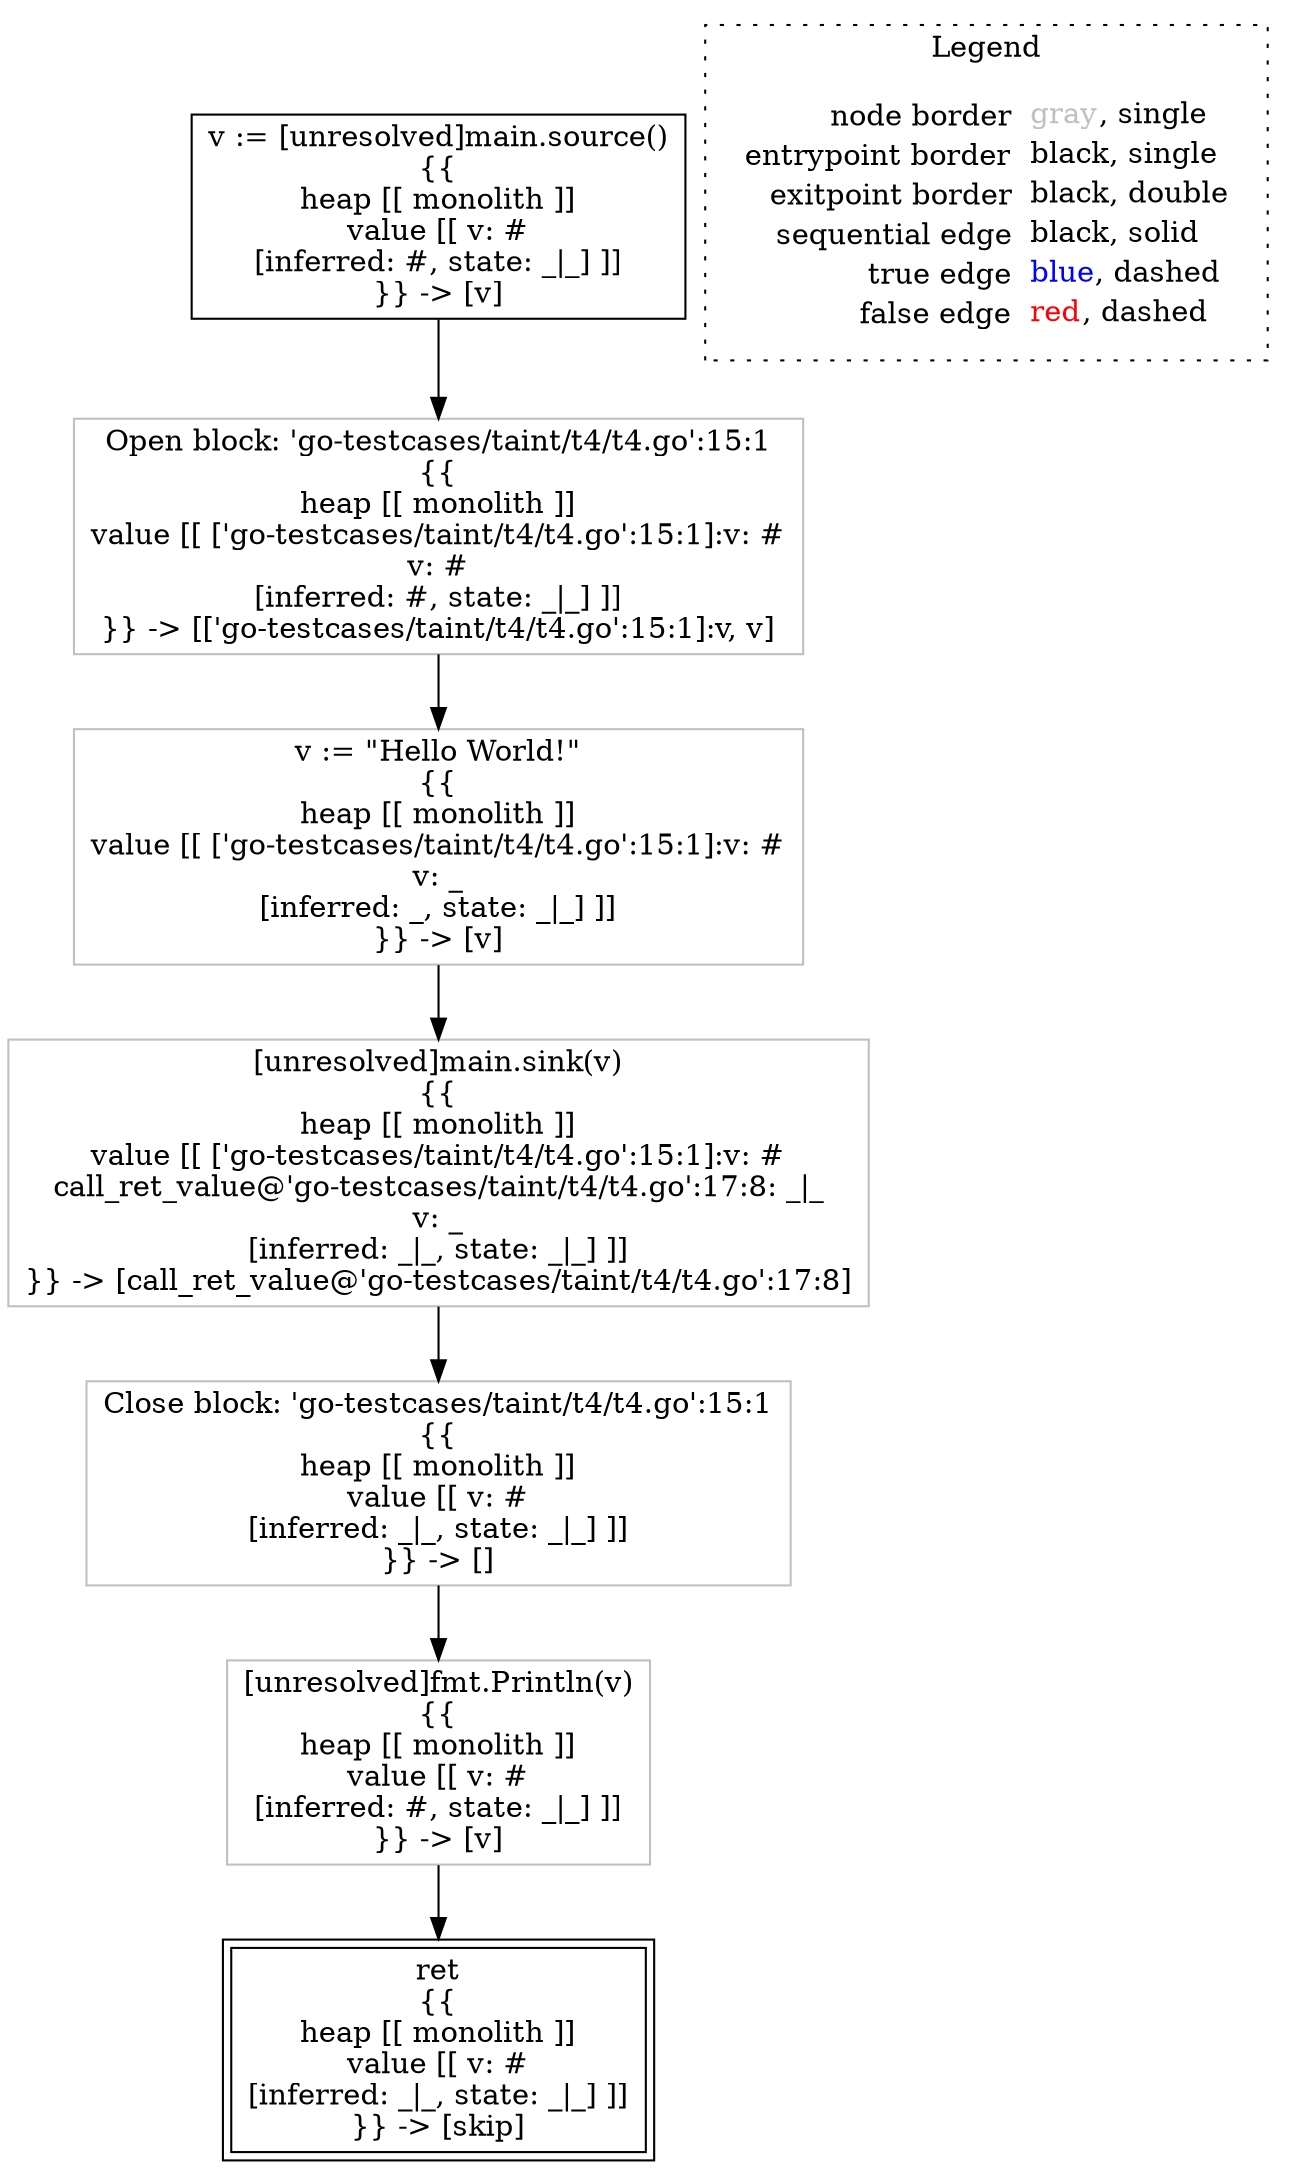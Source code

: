 digraph {
	"node0" [shape="rect",color="black",label=<v := [unresolved]main.source()<BR/>{{<BR/>heap [[ monolith ]]<BR/>value [[ v: #<BR/>[inferred: #, state: _|_] ]]<BR/>}} -&gt; [v]>];
	"node1" [shape="rect",color="black",peripheries="2",label=<ret<BR/>{{<BR/>heap [[ monolith ]]<BR/>value [[ v: #<BR/>[inferred: _|_, state: _|_] ]]<BR/>}} -&gt; [skip]>];
	"node2" [shape="rect",color="gray",label=<[unresolved]main.sink(v)<BR/>{{<BR/>heap [[ monolith ]]<BR/>value [[ ['go-testcases/taint/t4/t4.go':15:1]:v: #<BR/>call_ret_value@'go-testcases/taint/t4/t4.go':17:8: _|_<BR/>v: _<BR/>[inferred: _|_, state: _|_] ]]<BR/>}} -&gt; [call_ret_value@'go-testcases/taint/t4/t4.go':17:8]>];
	"node3" [shape="rect",color="gray",label=<[unresolved]fmt.Println(v)<BR/>{{<BR/>heap [[ monolith ]]<BR/>value [[ v: #<BR/>[inferred: #, state: _|_] ]]<BR/>}} -&gt; [v]>];
	"node4" [shape="rect",color="gray",label=<v := &quot;Hello World!&quot;<BR/>{{<BR/>heap [[ monolith ]]<BR/>value [[ ['go-testcases/taint/t4/t4.go':15:1]:v: #<BR/>v: _<BR/>[inferred: _, state: _|_] ]]<BR/>}} -&gt; [v]>];
	"node5" [shape="rect",color="gray",label=<Close block: 'go-testcases/taint/t4/t4.go':15:1<BR/>{{<BR/>heap [[ monolith ]]<BR/>value [[ v: #<BR/>[inferred: _|_, state: _|_] ]]<BR/>}} -&gt; []>];
	"node6" [shape="rect",color="gray",label=<Open block: 'go-testcases/taint/t4/t4.go':15:1<BR/>{{<BR/>heap [[ monolith ]]<BR/>value [[ ['go-testcases/taint/t4/t4.go':15:1]:v: #<BR/>v: #<BR/>[inferred: #, state: _|_] ]]<BR/>}} -&gt; [['go-testcases/taint/t4/t4.go':15:1]:v, v]>];
	"node0" -> "node6" [color="black"];
	"node2" -> "node5" [color="black"];
	"node3" -> "node1" [color="black"];
	"node4" -> "node2" [color="black"];
	"node5" -> "node3" [color="black"];
	"node6" -> "node4" [color="black"];
subgraph cluster_legend {
	label="Legend";
	style=dotted;
	node [shape=plaintext];
	"legend" [label=<<table border="0" cellpadding="2" cellspacing="0" cellborder="0"><tr><td align="right">node border&nbsp;</td><td align="left"><font color="gray">gray</font>, single</td></tr><tr><td align="right">entrypoint border&nbsp;</td><td align="left"><font color="black">black</font>, single</td></tr><tr><td align="right">exitpoint border&nbsp;</td><td align="left"><font color="black">black</font>, double</td></tr><tr><td align="right">sequential edge&nbsp;</td><td align="left"><font color="black">black</font>, solid</td></tr><tr><td align="right">true edge&nbsp;</td><td align="left"><font color="blue">blue</font>, dashed</td></tr><tr><td align="right">false edge&nbsp;</td><td align="left"><font color="red">red</font>, dashed</td></tr></table>>];
}

}
